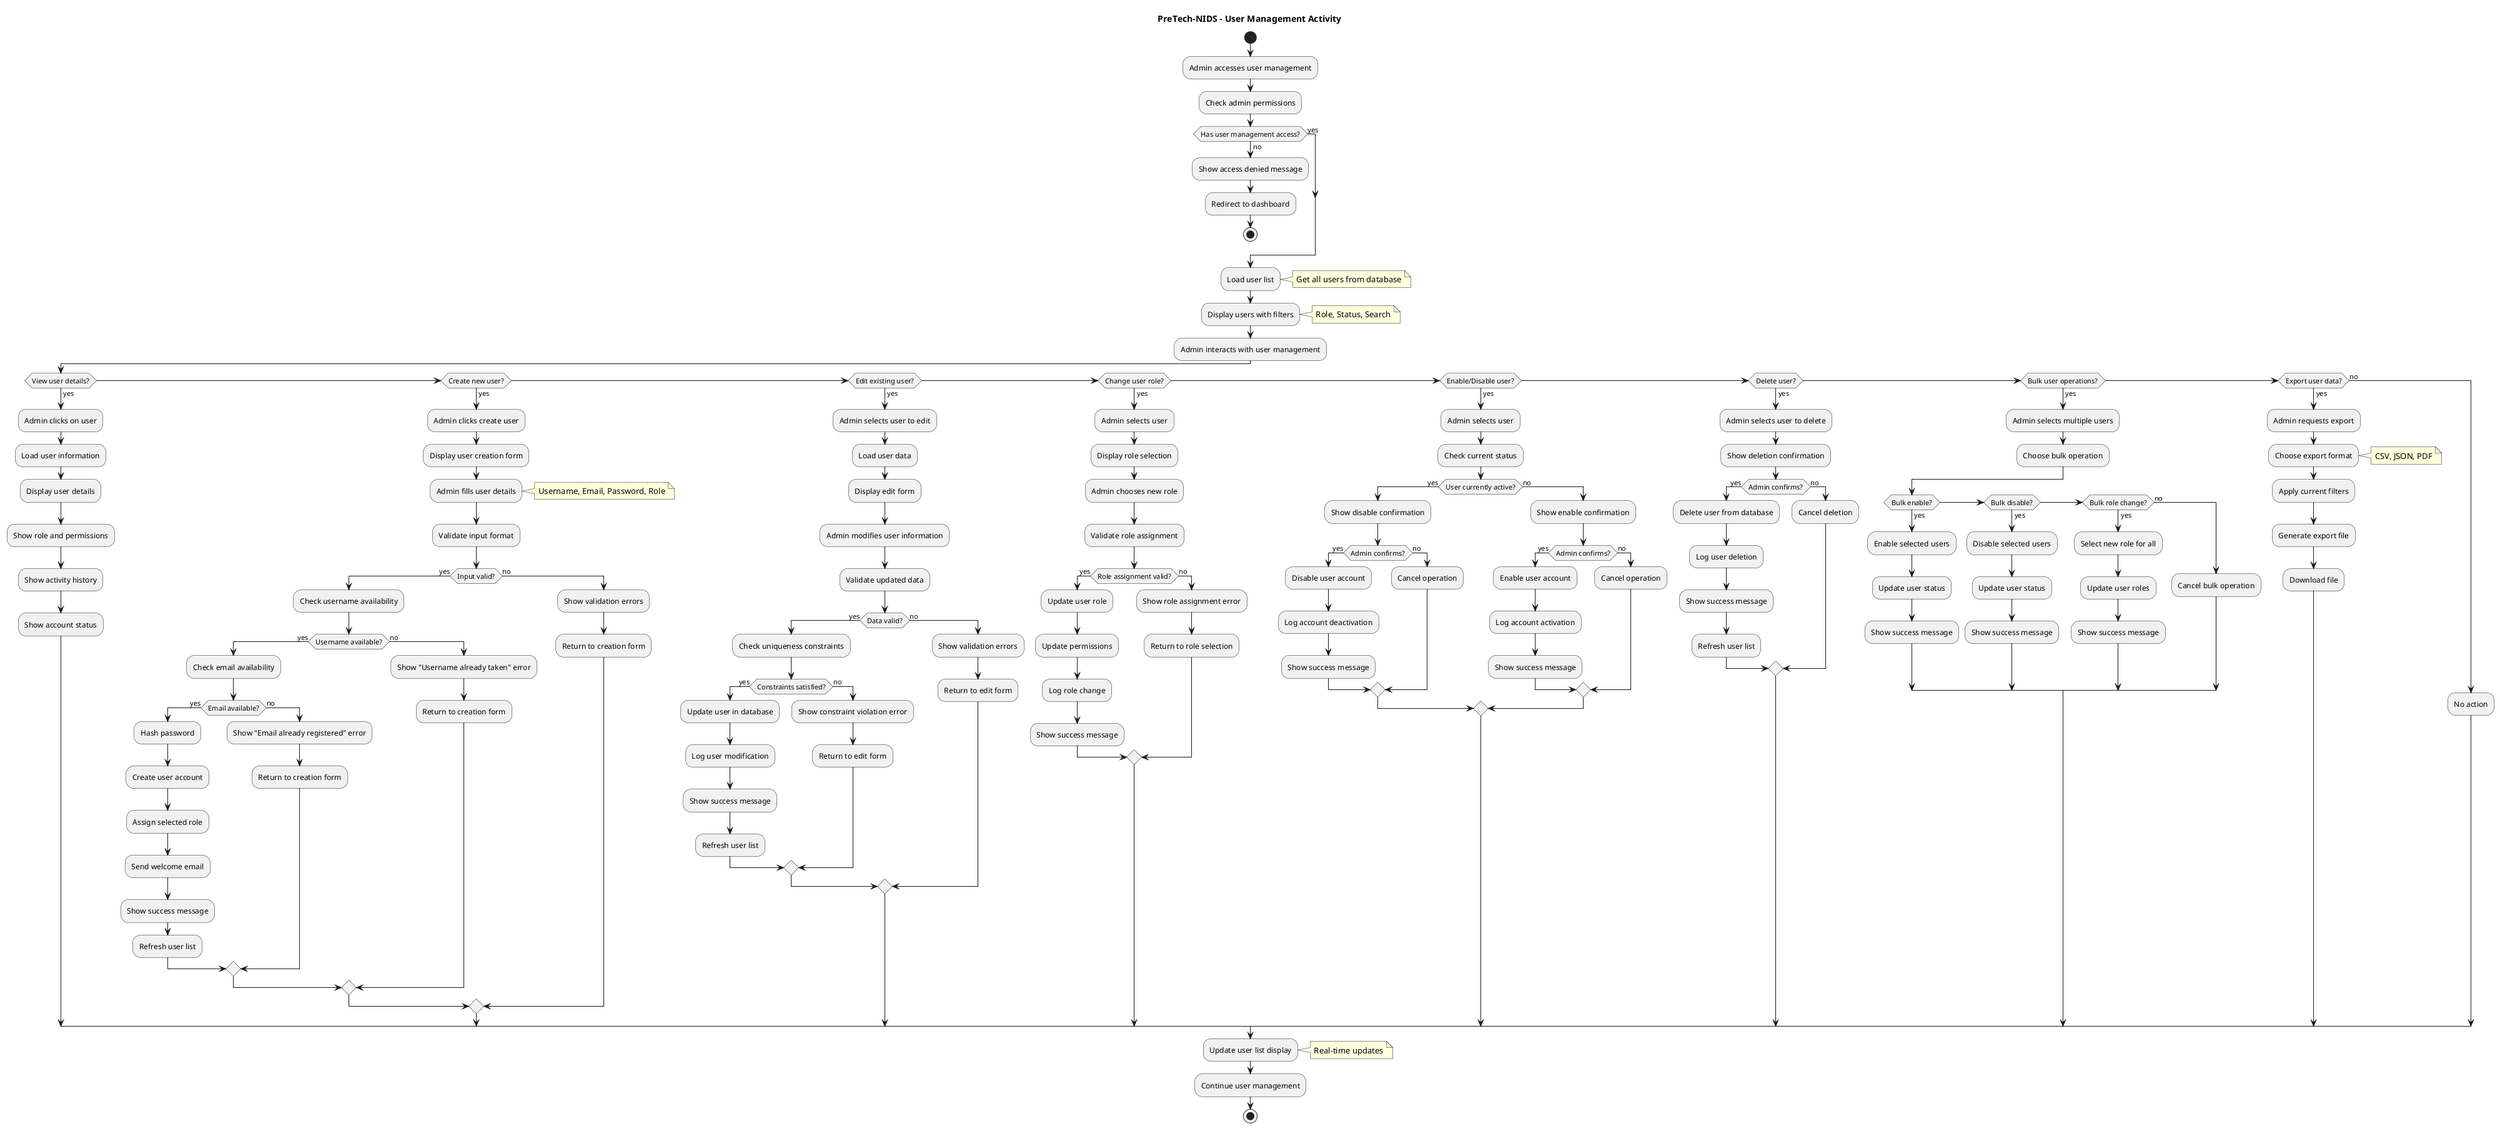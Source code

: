 @startuml
title PreTech-NIDS - User Management Activity
hide circle

start
:Admin accesses user management;

:Check admin permissions;
if (Has user management access?) then (yes)
else (no)
  :Show access denied message;
  :Redirect to dashboard;
  stop
endif

:Load user list;
note right: Get all users from database

:Display users with filters;
note right: Role, Status, Search

:Admin interacts with user management;

if (View user details?) then (yes)
  :Admin clicks on user;
  :Load user information;
  :Display user details;
  :Show role and permissions;
  :Show activity history;
  :Show account status;
elseif (Create new user?) then (yes)
  :Admin clicks create user;
  :Display user creation form;
  :Admin fills user details;
  note right: Username, Email, Password, Role
  :Validate input format;
  if (Input valid?) then (yes)
    :Check username availability;
    if (Username available?) then (yes)
      :Check email availability;
      if (Email available?) then (yes)
        :Hash password;
        :Create user account;
        :Assign selected role;
        :Send welcome email;
        :Show success message;
        :Refresh user list;
      else (no)
        :Show "Email already registered" error;
        :Return to creation form;
      endif
    else (no)
      :Show "Username already taken" error;
      :Return to creation form;
    endif
  else (no)
    :Show validation errors;
    :Return to creation form;
  endif
elseif (Edit existing user?) then (yes)
  :Admin selects user to edit;
  :Load user data;
  :Display edit form;
  :Admin modifies user information;
  :Validate updated data;
  if (Data valid?) then (yes)
    :Check uniqueness constraints;
    if (Constraints satisfied?) then (yes)
      :Update user in database;
      :Log user modification;
      :Show success message;
      :Refresh user list;
    else (no)
      :Show constraint violation error;
      :Return to edit form;
    endif
  else (no)
    :Show validation errors;
    :Return to edit form;
  endif
elseif (Change user role?) then (yes)
  :Admin selects user;
  :Display role selection;
  :Admin chooses new role;
  :Validate role assignment;
  if (Role assignment valid?) then (yes)
    :Update user role;
    :Update permissions;
    :Log role change;
    :Show success message;
  else (no)
    :Show role assignment error;
    :Return to role selection;
  endif
elseif (Enable/Disable user?) then (yes)
  :Admin selects user;
  :Check current status;
  if (User currently active?) then (yes)
    :Show disable confirmation;
    if (Admin confirms?) then (yes)
      :Disable user account;
      :Log account deactivation;
      :Show success message;
    else (no)
      :Cancel operation;
    endif
  else (no)
    :Show enable confirmation;
    if (Admin confirms?) then (yes)
      :Enable user account;
      :Log account activation;
      :Show success message;
    else (no)
      :Cancel operation;
    endif
  endif
elseif (Delete user?) then (yes)
  :Admin selects user to delete;
  :Show deletion confirmation;
  if (Admin confirms?) then (yes)
    :Delete user from database;
    :Log user deletion;
    :Show success message;
    :Refresh user list;
  else (no)
    :Cancel deletion;
  endif
elseif (Bulk user operations?) then (yes)
  :Admin selects multiple users;
  :Choose bulk operation;
  if (Bulk enable?) then (yes)
    :Enable selected users;
    :Update user status;
    :Show success message;
  elseif (Bulk disable?) then (yes)
    :Disable selected users;
    :Update user status;
    :Show success message;
  elseif (Bulk role change?) then (yes)
    :Select new role for all;
    :Update user roles;
    :Show success message;
  else (no)
    :Cancel bulk operation;
  endif
elseif (Export user data?) then (yes)
  :Admin requests export;
  :Choose export format;
  note right: CSV, JSON, PDF
  :Apply current filters;
  :Generate export file;
  :Download file;
else (no)
  :No action;
endif

:Update user list display;
note right: Real-time updates

:Continue user management;

stop
@enduml
